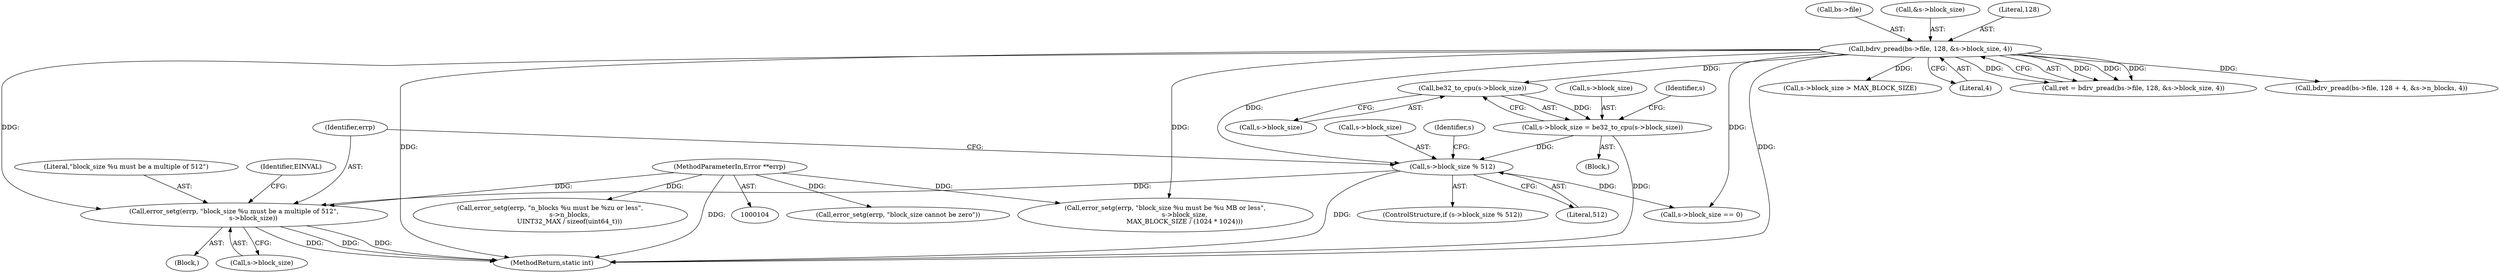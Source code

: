 digraph "0_qemu_509a41bab5306181044b5fff02eadf96d9c8676a@pointer" {
"1000162" [label="(Call,error_setg(errp, \"block_size %u must be a multiple of 512\",\n                   s->block_size))"];
"1000108" [label="(MethodParameterIn,Error **errp)"];
"1000156" [label="(Call,s->block_size % 512)"];
"1000147" [label="(Call,s->block_size = be32_to_cpu(s->block_size))"];
"1000151" [label="(Call,be32_to_cpu(s->block_size))"];
"1000130" [label="(Call,bdrv_pread(bs->file, 128, &s->block_size, 4))"];
"1000160" [label="(Literal,512)"];
"1000185" [label="(Call,s->block_size > MAX_BLOCK_SIZE)"];
"1000157" [label="(Call,s->block_size)"];
"1000151" [label="(Call,be32_to_cpu(s->block_size))"];
"1000147" [label="(Call,s->block_size = be32_to_cpu(s->block_size))"];
"1000148" [label="(Call,s->block_size)"];
"1000172" [label="(Call,s->block_size == 0)"];
"1000158" [label="(Identifier,s)"];
"1000178" [label="(Call,error_setg(errp, \"block_size cannot be zero\"))"];
"1000130" [label="(Call,bdrv_pread(bs->file, 128, &s->block_size, 4))"];
"1000164" [label="(Literal,\"block_size %u must be a multiple of 512\")"];
"1000162" [label="(Call,error_setg(errp, \"block_size %u must be a multiple of 512\",\n                   s->block_size))"];
"1000131" [label="(Call,bs->file)"];
"1000161" [label="(Block,)"];
"1000135" [label="(Call,&s->block_size)"];
"1000156" [label="(Call,s->block_size % 512)"];
"1000174" [label="(Identifier,s)"];
"1000244" [label="(Call,error_setg(errp, \"n_blocks %u must be %zu or less\",\n                   s->n_blocks,\n                   UINT32_MAX / sizeof(uint64_t)))"];
"1000139" [label="(Literal,4)"];
"1000163" [label="(Identifier,errp)"];
"1000109" [label="(Block,)"];
"1000155" [label="(ControlStructure,if (s->block_size % 512))"];
"1000108" [label="(MethodParameterIn,Error **errp)"];
"1000152" [label="(Call,s->block_size)"];
"1000165" [label="(Call,s->block_size)"];
"1000191" [label="(Call,error_setg(errp, \"block_size %u must be %u MB or less\",\n                   s->block_size,\n                   MAX_BLOCK_SIZE / (1024 * 1024)))"];
"1000300" [label="(MethodReturn,static int)"];
"1000170" [label="(Identifier,EINVAL)"];
"1000128" [label="(Call,ret = bdrv_pread(bs->file, 128, &s->block_size, 4))"];
"1000207" [label="(Call,bdrv_pread(bs->file, 128 + 4, &s->n_blocks, 4))"];
"1000134" [label="(Literal,128)"];
"1000162" -> "1000161"  [label="AST: "];
"1000162" -> "1000165"  [label="CFG: "];
"1000163" -> "1000162"  [label="AST: "];
"1000164" -> "1000162"  [label="AST: "];
"1000165" -> "1000162"  [label="AST: "];
"1000170" -> "1000162"  [label="CFG: "];
"1000162" -> "1000300"  [label="DDG: "];
"1000162" -> "1000300"  [label="DDG: "];
"1000162" -> "1000300"  [label="DDG: "];
"1000108" -> "1000162"  [label="DDG: "];
"1000156" -> "1000162"  [label="DDG: "];
"1000130" -> "1000162"  [label="DDG: "];
"1000108" -> "1000104"  [label="AST: "];
"1000108" -> "1000300"  [label="DDG: "];
"1000108" -> "1000178"  [label="DDG: "];
"1000108" -> "1000191"  [label="DDG: "];
"1000108" -> "1000244"  [label="DDG: "];
"1000156" -> "1000155"  [label="AST: "];
"1000156" -> "1000160"  [label="CFG: "];
"1000157" -> "1000156"  [label="AST: "];
"1000160" -> "1000156"  [label="AST: "];
"1000163" -> "1000156"  [label="CFG: "];
"1000174" -> "1000156"  [label="CFG: "];
"1000156" -> "1000300"  [label="DDG: "];
"1000147" -> "1000156"  [label="DDG: "];
"1000130" -> "1000156"  [label="DDG: "];
"1000156" -> "1000172"  [label="DDG: "];
"1000147" -> "1000109"  [label="AST: "];
"1000147" -> "1000151"  [label="CFG: "];
"1000148" -> "1000147"  [label="AST: "];
"1000151" -> "1000147"  [label="AST: "];
"1000158" -> "1000147"  [label="CFG: "];
"1000147" -> "1000300"  [label="DDG: "];
"1000151" -> "1000147"  [label="DDG: "];
"1000151" -> "1000152"  [label="CFG: "];
"1000152" -> "1000151"  [label="AST: "];
"1000130" -> "1000151"  [label="DDG: "];
"1000130" -> "1000128"  [label="AST: "];
"1000130" -> "1000139"  [label="CFG: "];
"1000131" -> "1000130"  [label="AST: "];
"1000134" -> "1000130"  [label="AST: "];
"1000135" -> "1000130"  [label="AST: "];
"1000139" -> "1000130"  [label="AST: "];
"1000128" -> "1000130"  [label="CFG: "];
"1000130" -> "1000300"  [label="DDG: "];
"1000130" -> "1000300"  [label="DDG: "];
"1000130" -> "1000128"  [label="DDG: "];
"1000130" -> "1000128"  [label="DDG: "];
"1000130" -> "1000128"  [label="DDG: "];
"1000130" -> "1000128"  [label="DDG: "];
"1000130" -> "1000172"  [label="DDG: "];
"1000130" -> "1000185"  [label="DDG: "];
"1000130" -> "1000191"  [label="DDG: "];
"1000130" -> "1000207"  [label="DDG: "];
}
